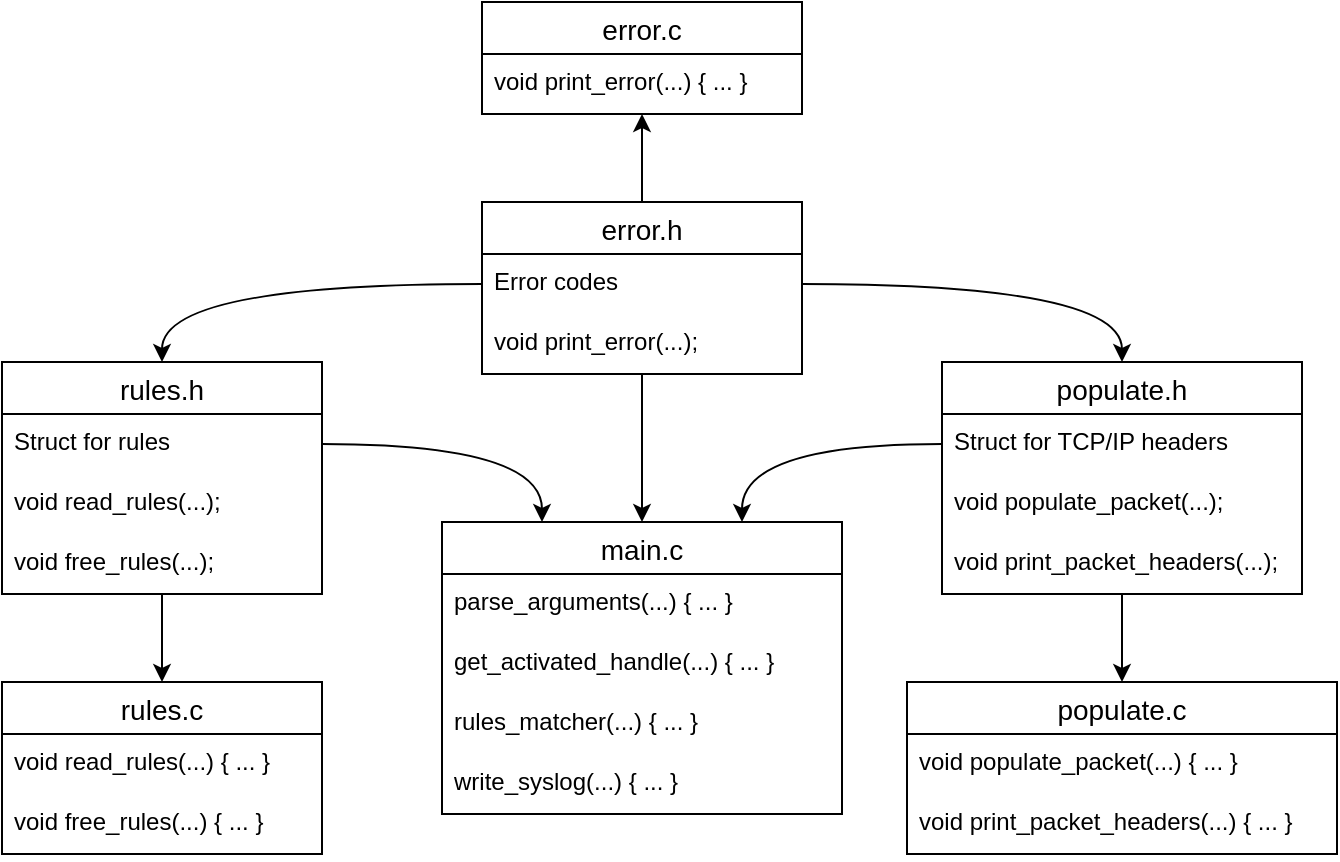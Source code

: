 <mxfile version="14.1.3" type="device"><diagram id="C5RBs43oDa-KdzZeNtuy" name="Page-1"><mxGraphModel dx="1422" dy="794" grid="1" gridSize="10" guides="1" tooltips="1" connect="1" arrows="1" fold="1" page="1" pageScale="1" pageWidth="827" pageHeight="1169" math="0" shadow="0"><root><mxCell id="WIyWlLk6GJQsqaUBKTNV-0"/><mxCell id="WIyWlLk6GJQsqaUBKTNV-1" parent="WIyWlLk6GJQsqaUBKTNV-0"/><mxCell id="tCr-gLguGnUSwM1ZzWlw-1" value="rules.c" style="swimlane;fontStyle=0;childLayout=stackLayout;horizontal=1;startSize=26;horizontalStack=0;resizeParent=1;resizeParentMax=0;resizeLast=0;collapsible=1;marginBottom=0;align=center;fontSize=14;" parent="WIyWlLk6GJQsqaUBKTNV-1" vertex="1"><mxGeometry x="80" y="460" width="160" height="86" as="geometry"/></mxCell><mxCell id="tCr-gLguGnUSwM1ZzWlw-2" value="void read_rules(...) { ... }" style="text;strokeColor=none;fillColor=none;spacingLeft=4;spacingRight=4;overflow=hidden;rotatable=0;points=[[0,0.5],[1,0.5]];portConstraint=eastwest;fontSize=12;" parent="tCr-gLguGnUSwM1ZzWlw-1" vertex="1"><mxGeometry y="26" width="160" height="30" as="geometry"/></mxCell><mxCell id="tCr-gLguGnUSwM1ZzWlw-3" value="void free_rules(...) { ... }" style="text;strokeColor=none;fillColor=none;spacingLeft=4;spacingRight=4;overflow=hidden;rotatable=0;points=[[0,0.5],[1,0.5]];portConstraint=eastwest;fontSize=12;" parent="tCr-gLguGnUSwM1ZzWlw-1" vertex="1"><mxGeometry y="56" width="160" height="30" as="geometry"/></mxCell><mxCell id="tCr-gLguGnUSwM1ZzWlw-5" value="main.c" style="swimlane;fontStyle=0;childLayout=stackLayout;horizontal=1;startSize=26;horizontalStack=0;resizeParent=1;resizeParentMax=0;resizeLast=0;collapsible=1;marginBottom=0;align=center;fontSize=14;" parent="WIyWlLk6GJQsqaUBKTNV-1" vertex="1"><mxGeometry x="300" y="380" width="200" height="146" as="geometry"/></mxCell><mxCell id="tCr-gLguGnUSwM1ZzWlw-6" value="parse_arguments(...) { ... }" style="text;strokeColor=none;fillColor=none;spacingLeft=4;spacingRight=4;overflow=hidden;rotatable=0;points=[[0,0.5],[1,0.5]];portConstraint=eastwest;fontSize=12;" parent="tCr-gLguGnUSwM1ZzWlw-5" vertex="1"><mxGeometry y="26" width="200" height="30" as="geometry"/></mxCell><mxCell id="tCr-gLguGnUSwM1ZzWlw-7" value="get_activated_handle(...) { ... }" style="text;strokeColor=none;fillColor=none;spacingLeft=4;spacingRight=4;overflow=hidden;rotatable=0;points=[[0,0.5],[1,0.5]];portConstraint=eastwest;fontSize=12;" parent="tCr-gLguGnUSwM1ZzWlw-5" vertex="1"><mxGeometry y="56" width="200" height="30" as="geometry"/></mxCell><mxCell id="tCr-gLguGnUSwM1ZzWlw-8" value="rules_matcher(...) { ... }" style="text;strokeColor=none;fillColor=none;spacingLeft=4;spacingRight=4;overflow=hidden;rotatable=0;points=[[0,0.5],[1,0.5]];portConstraint=eastwest;fontSize=12;" parent="tCr-gLguGnUSwM1ZzWlw-5" vertex="1"><mxGeometry y="86" width="200" height="30" as="geometry"/></mxCell><mxCell id="tCr-gLguGnUSwM1ZzWlw-41" value="write_syslog(...) { ... }" style="text;strokeColor=none;fillColor=none;spacingLeft=4;spacingRight=4;overflow=hidden;rotatable=0;points=[[0,0.5],[1,0.5]];portConstraint=eastwest;fontSize=12;" parent="tCr-gLguGnUSwM1ZzWlw-5" vertex="1"><mxGeometry y="116" width="200" height="30" as="geometry"/></mxCell><mxCell id="tCr-gLguGnUSwM1ZzWlw-9" value="populate.c" style="swimlane;fontStyle=0;childLayout=stackLayout;horizontal=1;startSize=26;horizontalStack=0;resizeParent=1;resizeParentMax=0;resizeLast=0;collapsible=1;marginBottom=0;align=center;fontSize=14;" parent="WIyWlLk6GJQsqaUBKTNV-1" vertex="1"><mxGeometry x="532.5" y="460" width="215" height="86" as="geometry"/></mxCell><mxCell id="tCr-gLguGnUSwM1ZzWlw-10" value="void populate_packet(...) { ... }" style="text;strokeColor=none;fillColor=none;spacingLeft=4;spacingRight=4;overflow=hidden;rotatable=0;points=[[0,0.5],[1,0.5]];portConstraint=eastwest;fontSize=12;" parent="tCr-gLguGnUSwM1ZzWlw-9" vertex="1"><mxGeometry y="26" width="215" height="30" as="geometry"/></mxCell><mxCell id="tCr-gLguGnUSwM1ZzWlw-11" value="void print_packet_headers(...) { ... }" style="text;strokeColor=none;fillColor=none;spacingLeft=4;spacingRight=4;overflow=hidden;rotatable=0;points=[[0,0.5],[1,0.5]];portConstraint=eastwest;fontSize=12;" parent="tCr-gLguGnUSwM1ZzWlw-9" vertex="1"><mxGeometry y="56" width="215" height="30" as="geometry"/></mxCell><mxCell id="tCr-gLguGnUSwM1ZzWlw-30" style="edgeStyle=orthogonalEdgeStyle;curved=1;rounded=0;orthogonalLoop=1;jettySize=auto;html=1;entryX=0.5;entryY=0;entryDx=0;entryDy=0;" parent="WIyWlLk6GJQsqaUBKTNV-1" source="tCr-gLguGnUSwM1ZzWlw-13" target="tCr-gLguGnUSwM1ZzWlw-1" edge="1"><mxGeometry relative="1" as="geometry"/></mxCell><mxCell id="tCr-gLguGnUSwM1ZzWlw-37" style="edgeStyle=orthogonalEdgeStyle;curved=1;rounded=0;orthogonalLoop=1;jettySize=auto;html=1;entryX=0.25;entryY=0;entryDx=0;entryDy=0;exitX=1;exitY=0.5;exitDx=0;exitDy=0;" parent="WIyWlLk6GJQsqaUBKTNV-1" source="tCr-gLguGnUSwM1ZzWlw-14" target="tCr-gLguGnUSwM1ZzWlw-5" edge="1"><mxGeometry relative="1" as="geometry"/></mxCell><mxCell id="tCr-gLguGnUSwM1ZzWlw-13" value="rules.h" style="swimlane;fontStyle=0;childLayout=stackLayout;horizontal=1;startSize=26;horizontalStack=0;resizeParent=1;resizeParentMax=0;resizeLast=0;collapsible=1;marginBottom=0;align=center;fontSize=14;" parent="WIyWlLk6GJQsqaUBKTNV-1" vertex="1"><mxGeometry x="80" y="300" width="160" height="116" as="geometry"/></mxCell><mxCell id="tCr-gLguGnUSwM1ZzWlw-14" value="Struct for rules" style="text;strokeColor=none;fillColor=none;spacingLeft=4;spacingRight=4;overflow=hidden;rotatable=0;points=[[0,0.5],[1,0.5]];portConstraint=eastwest;fontSize=12;" parent="tCr-gLguGnUSwM1ZzWlw-13" vertex="1"><mxGeometry y="26" width="160" height="30" as="geometry"/></mxCell><mxCell id="tCr-gLguGnUSwM1ZzWlw-15" value="void read_rules(...);" style="text;strokeColor=none;fillColor=none;spacingLeft=4;spacingRight=4;overflow=hidden;rotatable=0;points=[[0,0.5],[1,0.5]];portConstraint=eastwest;fontSize=12;" parent="tCr-gLguGnUSwM1ZzWlw-13" vertex="1"><mxGeometry y="56" width="160" height="30" as="geometry"/></mxCell><mxCell id="OBLsb8_HbGzx0Q7ZJbNe-0" value="void free_rules(...);" style="text;strokeColor=none;fillColor=none;spacingLeft=4;spacingRight=4;overflow=hidden;rotatable=0;points=[[0,0.5],[1,0.5]];portConstraint=eastwest;fontSize=12;" parent="tCr-gLguGnUSwM1ZzWlw-13" vertex="1"><mxGeometry y="86" width="160" height="30" as="geometry"/></mxCell><mxCell id="tCr-gLguGnUSwM1ZzWlw-33" style="edgeStyle=orthogonalEdgeStyle;curved=1;rounded=0;orthogonalLoop=1;jettySize=auto;html=1;entryX=0.5;entryY=0;entryDx=0;entryDy=0;" parent="WIyWlLk6GJQsqaUBKTNV-1" source="tCr-gLguGnUSwM1ZzWlw-17" target="tCr-gLguGnUSwM1ZzWlw-9" edge="1"><mxGeometry relative="1" as="geometry"/></mxCell><mxCell id="tCr-gLguGnUSwM1ZzWlw-17" value="populate.h" style="swimlane;fontStyle=0;childLayout=stackLayout;horizontal=1;startSize=26;horizontalStack=0;resizeParent=1;resizeParentMax=0;resizeLast=0;collapsible=1;marginBottom=0;align=center;fontSize=14;" parent="WIyWlLk6GJQsqaUBKTNV-1" vertex="1"><mxGeometry x="550" y="300" width="180" height="116" as="geometry"/></mxCell><mxCell id="tCr-gLguGnUSwM1ZzWlw-18" value="Struct for TCP/IP headers" style="text;strokeColor=none;fillColor=none;spacingLeft=4;spacingRight=4;overflow=hidden;rotatable=0;points=[[0,0.5],[1,0.5]];portConstraint=eastwest;fontSize=12;" parent="tCr-gLguGnUSwM1ZzWlw-17" vertex="1"><mxGeometry y="26" width="180" height="30" as="geometry"/></mxCell><mxCell id="tCr-gLguGnUSwM1ZzWlw-19" value="void populate_packet(...);" style="text;strokeColor=none;fillColor=none;spacingLeft=4;spacingRight=4;overflow=hidden;rotatable=0;points=[[0,0.5],[1,0.5]];portConstraint=eastwest;fontSize=12;" parent="tCr-gLguGnUSwM1ZzWlw-17" vertex="1"><mxGeometry y="56" width="180" height="30" as="geometry"/></mxCell><mxCell id="OBLsb8_HbGzx0Q7ZJbNe-1" value="void print_packet_headers(...);" style="text;strokeColor=none;fillColor=none;spacingLeft=4;spacingRight=4;overflow=hidden;rotatable=0;points=[[0,0.5],[1,0.5]];portConstraint=eastwest;fontSize=12;" parent="tCr-gLguGnUSwM1ZzWlw-17" vertex="1"><mxGeometry y="86" width="180" height="30" as="geometry"/></mxCell><mxCell id="tCr-gLguGnUSwM1ZzWlw-29" style="edgeStyle=orthogonalEdgeStyle;curved=1;rounded=0;orthogonalLoop=1;jettySize=auto;html=1;entryX=0.5;entryY=0;entryDx=0;entryDy=0;" parent="WIyWlLk6GJQsqaUBKTNV-1" source="tCr-gLguGnUSwM1ZzWlw-21" target="tCr-gLguGnUSwM1ZzWlw-5" edge="1"><mxGeometry relative="1" as="geometry"/></mxCell><mxCell id="zttjcvMTGMk0J8T3Q9R2-4" style="edgeStyle=orthogonalEdgeStyle;rounded=0;orthogonalLoop=1;jettySize=auto;html=1;" edge="1" parent="WIyWlLk6GJQsqaUBKTNV-1" source="tCr-gLguGnUSwM1ZzWlw-21" target="zttjcvMTGMk0J8T3Q9R2-0"><mxGeometry relative="1" as="geometry"/></mxCell><mxCell id="tCr-gLguGnUSwM1ZzWlw-21" value="error.h" style="swimlane;fontStyle=0;childLayout=stackLayout;horizontal=1;startSize=26;horizontalStack=0;resizeParent=1;resizeParentMax=0;resizeLast=0;collapsible=1;marginBottom=0;align=center;fontSize=14;" parent="WIyWlLk6GJQsqaUBKTNV-1" vertex="1"><mxGeometry x="320" y="220" width="160" height="86" as="geometry"/></mxCell><mxCell id="tCr-gLguGnUSwM1ZzWlw-22" value="Error codes" style="text;strokeColor=none;fillColor=none;spacingLeft=4;spacingRight=4;overflow=hidden;rotatable=0;points=[[0,0.5],[1,0.5]];portConstraint=eastwest;fontSize=12;" parent="tCr-gLguGnUSwM1ZzWlw-21" vertex="1"><mxGeometry y="26" width="160" height="30" as="geometry"/></mxCell><mxCell id="JNRRJXwUhKlaJzOAaqj--0" value="void print_error(...);" style="text;strokeColor=none;fillColor=none;spacingLeft=4;spacingRight=4;overflow=hidden;rotatable=0;points=[[0,0.5],[1,0.5]];portConstraint=eastwest;fontSize=12;" parent="tCr-gLguGnUSwM1ZzWlw-21" vertex="1"><mxGeometry y="56" width="160" height="30" as="geometry"/></mxCell><mxCell id="tCr-gLguGnUSwM1ZzWlw-35" style="edgeStyle=orthogonalEdgeStyle;curved=1;rounded=0;orthogonalLoop=1;jettySize=auto;html=1;entryX=0.5;entryY=0;entryDx=0;entryDy=0;" parent="WIyWlLk6GJQsqaUBKTNV-1" source="tCr-gLguGnUSwM1ZzWlw-22" target="tCr-gLguGnUSwM1ZzWlw-13" edge="1"><mxGeometry relative="1" as="geometry"/></mxCell><mxCell id="tCr-gLguGnUSwM1ZzWlw-36" style="edgeStyle=orthogonalEdgeStyle;curved=1;rounded=0;orthogonalLoop=1;jettySize=auto;html=1;entryX=0.5;entryY=0;entryDx=0;entryDy=0;" parent="WIyWlLk6GJQsqaUBKTNV-1" source="tCr-gLguGnUSwM1ZzWlw-22" target="tCr-gLguGnUSwM1ZzWlw-17" edge="1"><mxGeometry relative="1" as="geometry"/></mxCell><mxCell id="tCr-gLguGnUSwM1ZzWlw-38" style="edgeStyle=orthogonalEdgeStyle;curved=1;rounded=0;orthogonalLoop=1;jettySize=auto;html=1;entryX=0.75;entryY=0;entryDx=0;entryDy=0;exitX=0;exitY=0.5;exitDx=0;exitDy=0;" parent="WIyWlLk6GJQsqaUBKTNV-1" source="tCr-gLguGnUSwM1ZzWlw-18" target="tCr-gLguGnUSwM1ZzWlw-5" edge="1"><mxGeometry relative="1" as="geometry"/></mxCell><mxCell id="zttjcvMTGMk0J8T3Q9R2-0" value="error.c" style="swimlane;fontStyle=0;childLayout=stackLayout;horizontal=1;startSize=26;horizontalStack=0;resizeParent=1;resizeParentMax=0;resizeLast=0;collapsible=1;marginBottom=0;align=center;fontSize=14;" vertex="1" parent="WIyWlLk6GJQsqaUBKTNV-1"><mxGeometry x="320" y="120" width="160" height="56" as="geometry"/></mxCell><mxCell id="zttjcvMTGMk0J8T3Q9R2-2" value="void print_error(...) { ... }" style="text;strokeColor=none;fillColor=none;spacingLeft=4;spacingRight=4;overflow=hidden;rotatable=0;points=[[0,0.5],[1,0.5]];portConstraint=eastwest;fontSize=12;" vertex="1" parent="zttjcvMTGMk0J8T3Q9R2-0"><mxGeometry y="26" width="160" height="30" as="geometry"/></mxCell></root></mxGraphModel></diagram></mxfile>